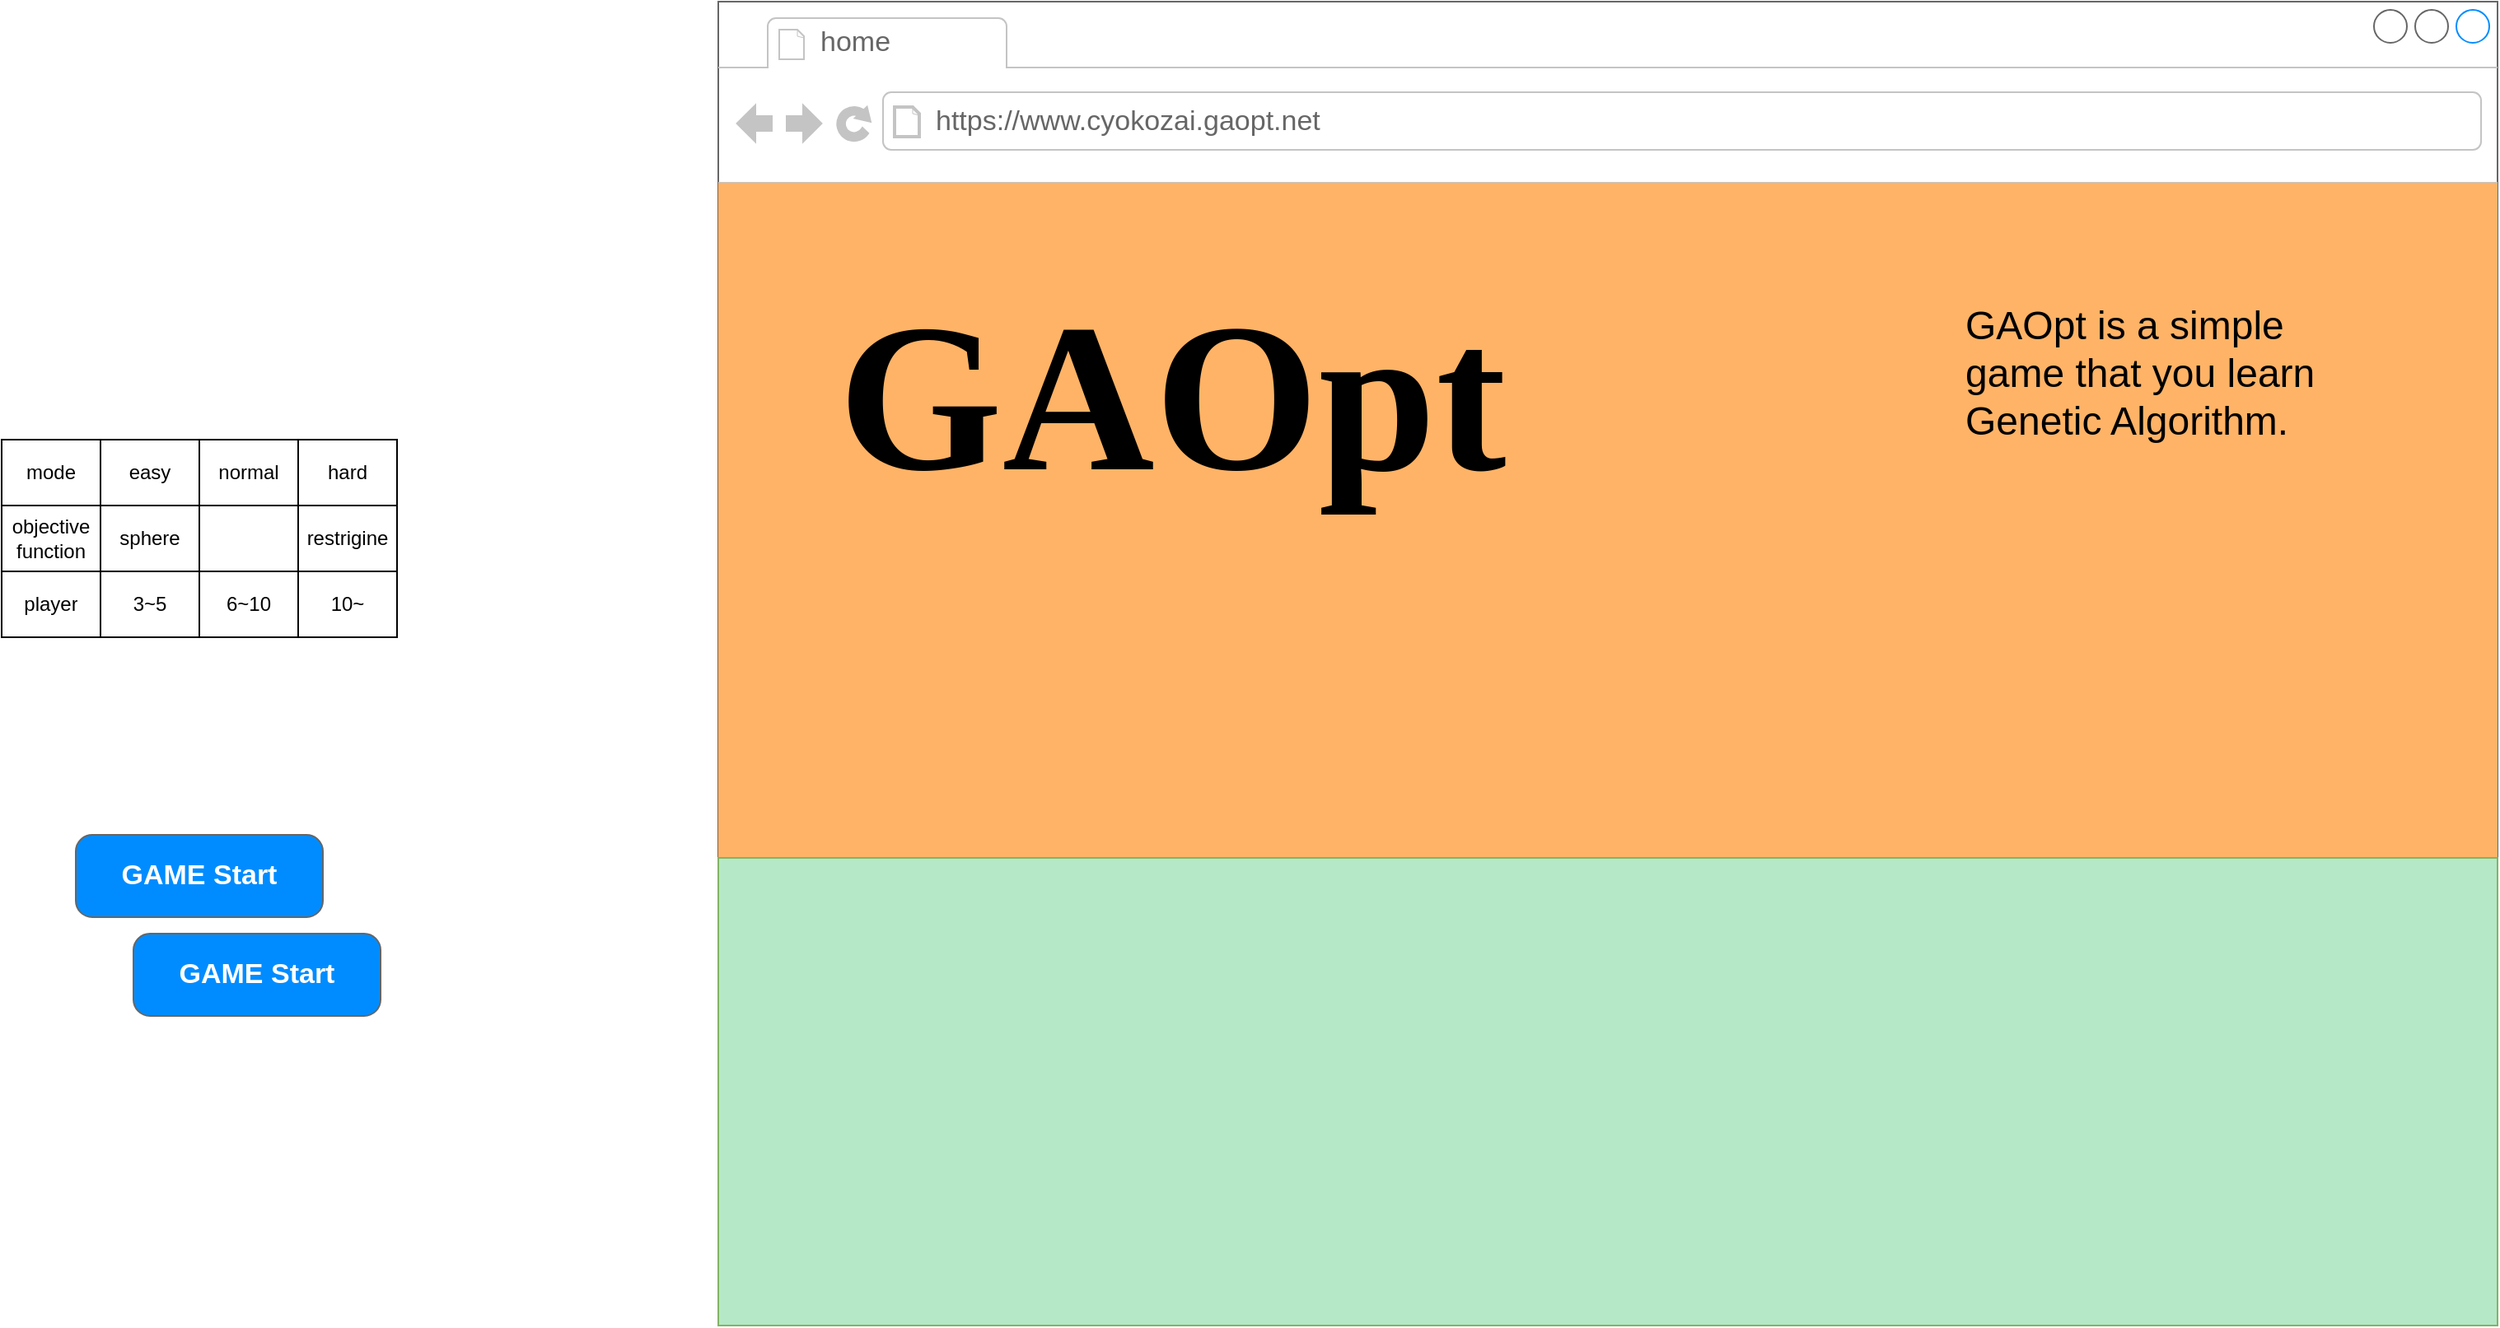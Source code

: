<mxfile>
    <diagram id="Kx8XCi1XPNhnJlcKmANY" name="home">
        <mxGraphModel dx="2037" dy="742" grid="1" gridSize="10" guides="1" tooltips="1" connect="1" arrows="1" fold="1" page="1" pageScale="1" pageWidth="1169" pageHeight="827" math="0" shadow="0">
            <root>
                <mxCell id="0"/>
                <mxCell id="1" parent="0"/>
                <mxCell id="4" value="" style="strokeWidth=1;shadow=0;dashed=0;align=center;html=1;shape=mxgraph.mockup.containers.browserWindow;rSize=0;strokeColor=#666666;strokeColor2=#008cff;strokeColor3=#c4c4c4;mainText=,;recursiveResize=0;" parent="1" vertex="1">
                    <mxGeometry x="45" y="14" width="1080" height="804" as="geometry"/>
                </mxCell>
                <mxCell id="5" value="home" style="strokeWidth=1;shadow=0;dashed=0;align=center;html=1;shape=mxgraph.mockup.containers.anchor;fontSize=17;fontColor=#666666;align=left;" parent="4" vertex="1">
                    <mxGeometry x="60" y="12" width="110" height="26" as="geometry"/>
                </mxCell>
                <mxCell id="6" value="https://www.cyokozai.gaopt.net" style="strokeWidth=1;shadow=0;dashed=0;align=center;html=1;shape=mxgraph.mockup.containers.anchor;rSize=0;fontSize=17;fontColor=#666666;align=left;" parent="4" vertex="1">
                    <mxGeometry x="130" y="60" width="250" height="26" as="geometry"/>
                </mxCell>
                <mxCell id="35" value="" style="whiteSpace=wrap;html=1;fontFamily=Comic Sans MS;fontSize=128;fillColor=#FFB366;strokeColor=none;" vertex="1" parent="4">
                    <mxGeometry y="110" width="1080" height="410" as="geometry"/>
                </mxCell>
                <mxCell id="34" value="&lt;b&gt;&lt;font style=&quot;font-size: 128px;&quot;&gt;GAOpt&lt;/font&gt;&lt;/b&gt;" style="text;html=1;align=center;verticalAlign=middle;resizable=0;points=[];autosize=1;strokeColor=none;fillColor=none;fontFamily=Comic Sans MS;fontSize=48;" vertex="1" parent="4">
                    <mxGeometry x="55" y="156" width="440" height="170" as="geometry"/>
                </mxCell>
                <mxCell id="37" value="" style="whiteSpace=wrap;html=1;fontFamily=Comic Sans MS;fontSize=128;fillColor=#B5E8C6;strokeColor=#82b366;" vertex="1" parent="4">
                    <mxGeometry y="520" width="1080" height="284" as="geometry"/>
                </mxCell>
                <mxCell id="38" value="GAOpt is a simple game that you learn Genetic Algorithm." style="text;spacingTop=-5;whiteSpace=wrap;html=1;align=left;fontSize=24;fontFamily=Helvetica;fillColor=none;strokeColor=none;" vertex="1" parent="4">
                    <mxGeometry x="755" y="181" width="250" height="120" as="geometry"/>
                </mxCell>
                <mxCell id="17" value="" style="shape=table;startSize=0;container=1;collapsible=0;childLayout=tableLayout;" vertex="1" parent="1">
                    <mxGeometry x="-390" y="280" width="240" height="120" as="geometry"/>
                </mxCell>
                <mxCell id="18" value="" style="shape=tableRow;horizontal=0;startSize=0;swimlaneHead=0;swimlaneBody=0;top=0;left=0;bottom=0;right=0;collapsible=0;dropTarget=0;fillColor=none;points=[[0,0.5],[1,0.5]];portConstraint=eastwest;" vertex="1" parent="17">
                    <mxGeometry width="240" height="40" as="geometry"/>
                </mxCell>
                <mxCell id="30" value="mode" style="shape=partialRectangle;html=1;whiteSpace=wrap;connectable=0;overflow=hidden;fillColor=none;top=0;left=0;bottom=0;right=0;pointerEvents=1;" vertex="1" parent="18">
                    <mxGeometry width="60" height="40" as="geometry">
                        <mxRectangle width="60" height="40" as="alternateBounds"/>
                    </mxGeometry>
                </mxCell>
                <mxCell id="19" value="easy" style="shape=partialRectangle;html=1;whiteSpace=wrap;connectable=0;overflow=hidden;fillColor=none;top=0;left=0;bottom=0;right=0;pointerEvents=1;" vertex="1" parent="18">
                    <mxGeometry x="60" width="60" height="40" as="geometry">
                        <mxRectangle width="60" height="40" as="alternateBounds"/>
                    </mxGeometry>
                </mxCell>
                <mxCell id="20" value="normal" style="shape=partialRectangle;html=1;whiteSpace=wrap;connectable=0;overflow=hidden;fillColor=none;top=0;left=0;bottom=0;right=0;pointerEvents=1;" vertex="1" parent="18">
                    <mxGeometry x="120" width="60" height="40" as="geometry">
                        <mxRectangle width="60" height="40" as="alternateBounds"/>
                    </mxGeometry>
                </mxCell>
                <mxCell id="21" value="hard" style="shape=partialRectangle;html=1;whiteSpace=wrap;connectable=0;overflow=hidden;fillColor=none;top=0;left=0;bottom=0;right=0;pointerEvents=1;" vertex="1" parent="18">
                    <mxGeometry x="180" width="60" height="40" as="geometry">
                        <mxRectangle width="60" height="40" as="alternateBounds"/>
                    </mxGeometry>
                </mxCell>
                <mxCell id="22" value="" style="shape=tableRow;horizontal=0;startSize=0;swimlaneHead=0;swimlaneBody=0;top=0;left=0;bottom=0;right=0;collapsible=0;dropTarget=0;fillColor=none;points=[[0,0.5],[1,0.5]];portConstraint=eastwest;" vertex="1" parent="17">
                    <mxGeometry y="40" width="240" height="40" as="geometry"/>
                </mxCell>
                <mxCell id="31" value="objective&lt;br&gt;function" style="shape=partialRectangle;html=1;whiteSpace=wrap;connectable=0;overflow=hidden;fillColor=none;top=0;left=0;bottom=0;right=0;pointerEvents=1;" vertex="1" parent="22">
                    <mxGeometry width="60" height="40" as="geometry">
                        <mxRectangle width="60" height="40" as="alternateBounds"/>
                    </mxGeometry>
                </mxCell>
                <mxCell id="23" value="sphere" style="shape=partialRectangle;html=1;whiteSpace=wrap;connectable=0;overflow=hidden;fillColor=none;top=0;left=0;bottom=0;right=0;pointerEvents=1;" vertex="1" parent="22">
                    <mxGeometry x="60" width="60" height="40" as="geometry">
                        <mxRectangle width="60" height="40" as="alternateBounds"/>
                    </mxGeometry>
                </mxCell>
                <mxCell id="24" value="" style="shape=partialRectangle;html=1;whiteSpace=wrap;connectable=0;overflow=hidden;fillColor=none;top=0;left=0;bottom=0;right=0;pointerEvents=1;" vertex="1" parent="22">
                    <mxGeometry x="120" width="60" height="40" as="geometry">
                        <mxRectangle width="60" height="40" as="alternateBounds"/>
                    </mxGeometry>
                </mxCell>
                <mxCell id="25" value="restrigine" style="shape=partialRectangle;html=1;whiteSpace=wrap;connectable=0;overflow=hidden;fillColor=none;top=0;left=0;bottom=0;right=0;pointerEvents=1;" vertex="1" parent="22">
                    <mxGeometry x="180" width="60" height="40" as="geometry">
                        <mxRectangle width="60" height="40" as="alternateBounds"/>
                    </mxGeometry>
                </mxCell>
                <mxCell id="26" value="" style="shape=tableRow;horizontal=0;startSize=0;swimlaneHead=0;swimlaneBody=0;top=0;left=0;bottom=0;right=0;collapsible=0;dropTarget=0;fillColor=none;points=[[0,0.5],[1,0.5]];portConstraint=eastwest;" vertex="1" parent="17">
                    <mxGeometry y="80" width="240" height="40" as="geometry"/>
                </mxCell>
                <mxCell id="32" value="player" style="shape=partialRectangle;html=1;whiteSpace=wrap;connectable=0;overflow=hidden;fillColor=none;top=0;left=0;bottom=0;right=0;pointerEvents=1;" vertex="1" parent="26">
                    <mxGeometry width="60" height="40" as="geometry">
                        <mxRectangle width="60" height="40" as="alternateBounds"/>
                    </mxGeometry>
                </mxCell>
                <mxCell id="27" value="3~5" style="shape=partialRectangle;html=1;whiteSpace=wrap;connectable=0;overflow=hidden;fillColor=none;top=0;left=0;bottom=0;right=0;pointerEvents=1;" vertex="1" parent="26">
                    <mxGeometry x="60" width="60" height="40" as="geometry">
                        <mxRectangle width="60" height="40" as="alternateBounds"/>
                    </mxGeometry>
                </mxCell>
                <mxCell id="28" value="6~10" style="shape=partialRectangle;html=1;whiteSpace=wrap;connectable=0;overflow=hidden;fillColor=none;top=0;left=0;bottom=0;right=0;pointerEvents=1;" vertex="1" parent="26">
                    <mxGeometry x="120" width="60" height="40" as="geometry">
                        <mxRectangle width="60" height="40" as="alternateBounds"/>
                    </mxGeometry>
                </mxCell>
                <mxCell id="29" value="10~" style="shape=partialRectangle;html=1;whiteSpace=wrap;connectable=0;overflow=hidden;fillColor=none;top=0;left=0;bottom=0;right=0;pointerEvents=1;" vertex="1" parent="26">
                    <mxGeometry x="180" width="60" height="40" as="geometry">
                        <mxRectangle width="60" height="40" as="alternateBounds"/>
                    </mxGeometry>
                </mxCell>
                <mxCell id="33" value="GAME Start" style="strokeWidth=1;shadow=0;dashed=0;align=center;html=1;shape=mxgraph.mockup.buttons.button;strokeColor=#666666;fontColor=#ffffff;mainText=;buttonStyle=round;fontSize=17;fontStyle=1;fillColor=#008cff;whiteSpace=wrap;" vertex="1" parent="1">
                    <mxGeometry x="-345" y="520" width="150" height="50" as="geometry"/>
                </mxCell>
                <mxCell id="PNd3Gm7BiCLBKkrSP5FR-39" value="GAME Start" style="strokeWidth=1;shadow=0;dashed=0;align=center;html=1;shape=mxgraph.mockup.buttons.button;strokeColor=#666666;fontColor=#ffffff;mainText=;buttonStyle=round;fontSize=17;fontStyle=1;fillColor=#008cff;whiteSpace=wrap;" vertex="1" parent="1">
                    <mxGeometry x="-310" y="580" width="150" height="50" as="geometry"/>
                </mxCell>
            </root>
        </mxGraphModel>
    </diagram>
    <diagram name="game" id="P9ICDfD2oDMoCKDyS169">
        <mxGraphModel dx="1910" dy="1632" grid="1" gridSize="10" guides="1" tooltips="1" connect="1" arrows="1" fold="1" page="1" pageScale="1" pageWidth="1169" pageHeight="827" math="0" shadow="0">
            <root>
                <mxCell id="jEp2it-MIt0mRVif-BYP-0"/>
                <mxCell id="jEp2it-MIt0mRVif-BYP-1" parent="jEp2it-MIt0mRVif-BYP-0"/>
                <mxCell id="jEp2it-MIt0mRVif-BYP-2" value="" style="strokeWidth=1;shadow=0;dashed=0;align=center;html=1;shape=mxgraph.mockup.containers.browserWindow;rSize=0;strokeColor=#666666;strokeColor2=#008cff;strokeColor3=#c4c4c4;mainText=,;recursiveResize=0;" parent="jEp2it-MIt0mRVif-BYP-1" vertex="1">
                    <mxGeometry x="45" y="14" width="1080" height="800" as="geometry"/>
                </mxCell>
                <mxCell id="jEp2it-MIt0mRVif-BYP-3" value="game" style="strokeWidth=1;shadow=0;dashed=0;align=center;html=1;shape=mxgraph.mockup.containers.anchor;fontSize=17;fontColor=#666666;align=left;" parent="jEp2it-MIt0mRVif-BYP-2" vertex="1">
                    <mxGeometry x="60" y="12" width="110" height="26" as="geometry"/>
                </mxCell>
                <mxCell id="jEp2it-MIt0mRVif-BYP-4" value="https://www.cyokozai.gaopt.net/game" style="strokeWidth=1;shadow=0;dashed=0;align=center;html=1;shape=mxgraph.mockup.containers.anchor;rSize=0;fontSize=17;fontColor=#666666;align=left;" parent="jEp2it-MIt0mRVif-BYP-2" vertex="1">
                    <mxGeometry x="130" y="60" width="250" height="26" as="geometry"/>
                </mxCell>
                <mxCell id="4qO_i5urodyzRLLb8IbF-0" value="" style="group" parent="jEp2it-MIt0mRVif-BYP-1" vertex="1" connectable="0">
                    <mxGeometry x="375" y="150" width="420" height="30" as="geometry"/>
                </mxCell>
                <mxCell id="4qO_i5urodyzRLLb8IbF-1" value="Selection" style="strokeWidth=1;shadow=0;dashed=0;align=center;html=1;shape=mxgraph.mockup.navigation.anchor;fontSize=17;fontColor=#666666;fontStyle=1;" parent="4qO_i5urodyzRLLb8IbF-0" vertex="1">
                    <mxGeometry width="60" height="30" as="geometry"/>
                </mxCell>
                <mxCell id="4qO_i5urodyzRLLb8IbF-2" value="&gt;" style="strokeWidth=1;shadow=0;dashed=0;align=center;html=1;shape=mxgraph.mockup.navigation.anchor;fontSize=24;fontColor=#aaaaaa;fontStyle=1;" parent="4qO_i5urodyzRLLb8IbF-0" vertex="1">
                    <mxGeometry x="80" width="20" height="30" as="geometry"/>
                </mxCell>
                <mxCell id="4qO_i5urodyzRLLb8IbF-3" value="Cross" style="strokeWidth=1;shadow=0;dashed=0;align=center;html=1;shape=mxgraph.mockup.navigation.anchor;fontSize=17;fontColor=#666666;fontStyle=1;" parent="4qO_i5urodyzRLLb8IbF-0" vertex="1">
                    <mxGeometry x="120" width="60" height="30" as="geometry"/>
                </mxCell>
                <mxCell id="4qO_i5urodyzRLLb8IbF-4" value="&gt;" style="strokeWidth=1;shadow=0;dashed=0;align=center;html=1;shape=mxgraph.mockup.navigation.anchor;fontSize=24;fontColor=#aaaaaa;fontStyle=1;" parent="4qO_i5urodyzRLLb8IbF-0" vertex="1">
                    <mxGeometry x="200" width="20" height="30" as="geometry"/>
                </mxCell>
                <mxCell id="4qO_i5urodyzRLLb8IbF-5" value="Mutation" style="strokeWidth=1;shadow=0;dashed=0;align=center;html=1;shape=mxgraph.mockup.navigation.anchor;fontSize=17;fontColor=#666666;fontStyle=1;" parent="4qO_i5urodyzRLLb8IbF-0" vertex="1">
                    <mxGeometry x="240" width="60" height="30" as="geometry"/>
                </mxCell>
                <mxCell id="4qO_i5urodyzRLLb8IbF-6" value="&gt;" style="strokeWidth=1;shadow=0;dashed=0;align=center;html=1;shape=mxgraph.mockup.navigation.anchor;fontSize=24;fontColor=#aaaaaa;fontStyle=1;" parent="4qO_i5urodyzRLLb8IbF-0" vertex="1">
                    <mxGeometry x="320" width="20" height="30" as="geometry"/>
                </mxCell>
                <mxCell id="4qO_i5urodyzRLLb8IbF-7" value="Evaluation" style="strokeWidth=1;shadow=0;dashed=0;align=center;html=1;shape=mxgraph.mockup.navigation.anchor;fontSize=17;fontColor=#008cff;fontStyle=1;" parent="4qO_i5urodyzRLLb8IbF-0" vertex="1">
                    <mxGeometry x="360" width="60" height="30" as="geometry"/>
                </mxCell>
            </root>
        </mxGraphModel>
    </diagram>
</mxfile>